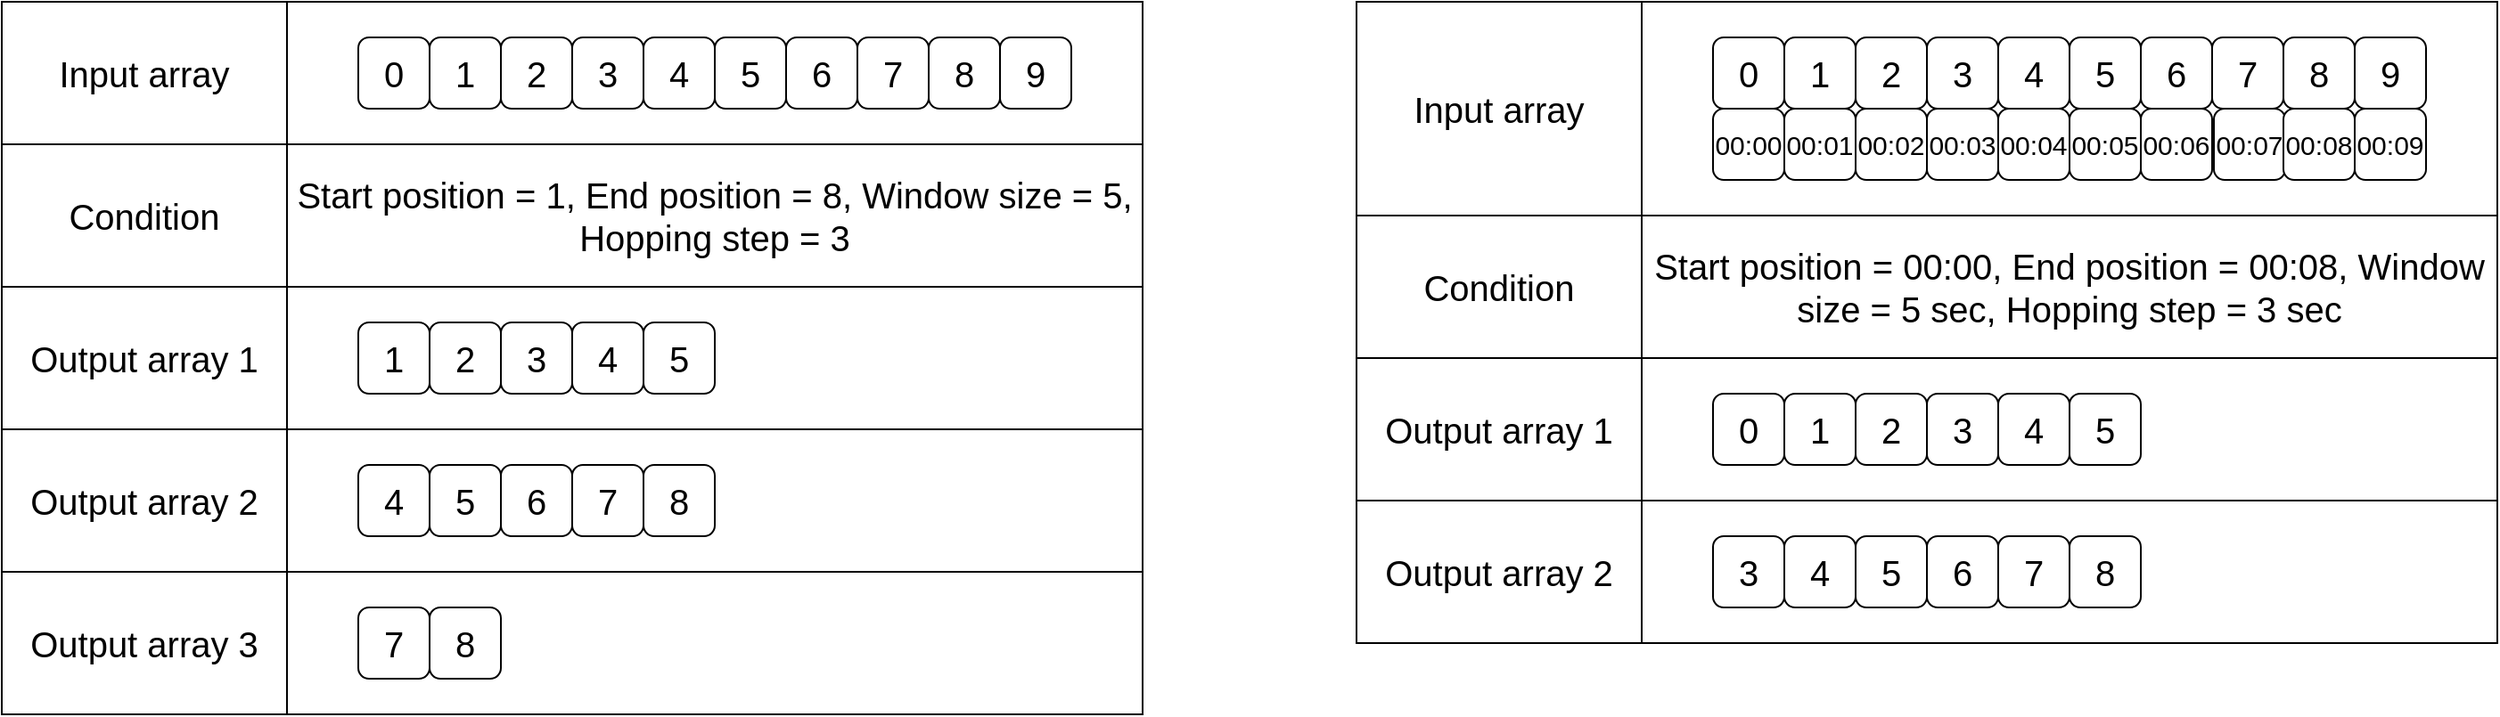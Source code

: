 <mxfile version="20.8.16" type="device"><diagram name="페이지-1" id="_rm8ANEqHIHYv80H7djr"><mxGraphModel dx="2074" dy="1204" grid="1" gridSize="10" guides="1" tooltips="1" connect="1" arrows="1" fold="1" page="1" pageScale="1" pageWidth="827" pageHeight="1169" math="0" shadow="0"><root><mxCell id="0"/><mxCell id="1" parent="0"/><mxCell id="pk_yjKc0Q3Z3-o0NqtuN-40" value="" style="rounded=0;whiteSpace=wrap;html=1;fontSize=20;" vertex="1" parent="1"><mxGeometry x="160" y="320" width="480" height="80" as="geometry"/></mxCell><mxCell id="pk_yjKc0Q3Z3-o0NqtuN-39" value="" style="rounded=0;whiteSpace=wrap;html=1;fontSize=20;" vertex="1" parent="1"><mxGeometry x="160" y="240" width="480" height="80" as="geometry"/></mxCell><mxCell id="pk_yjKc0Q3Z3-o0NqtuN-2" value="Input array" style="rounded=0;whiteSpace=wrap;html=1;fontSize=20;" vertex="1" parent="1"><mxGeometry width="160" height="80" as="geometry"/></mxCell><mxCell id="pk_yjKc0Q3Z3-o0NqtuN-3" value="" style="rounded=0;whiteSpace=wrap;html=1;fontSize=20;" vertex="1" parent="1"><mxGeometry x="160" width="480" height="80" as="geometry"/></mxCell><mxCell id="pk_yjKc0Q3Z3-o0NqtuN-4" value="1" style="rounded=1;whiteSpace=wrap;html=1;fontSize=20;" vertex="1" parent="1"><mxGeometry x="240" y="20" width="40" height="40" as="geometry"/></mxCell><mxCell id="pk_yjKc0Q3Z3-o0NqtuN-5" value="2" style="rounded=1;whiteSpace=wrap;html=1;fontSize=20;" vertex="1" parent="1"><mxGeometry x="280" y="20" width="40" height="40" as="geometry"/></mxCell><mxCell id="pk_yjKc0Q3Z3-o0NqtuN-6" value="3" style="rounded=1;whiteSpace=wrap;html=1;fontSize=20;" vertex="1" parent="1"><mxGeometry x="320" y="20" width="40" height="40" as="geometry"/></mxCell><mxCell id="pk_yjKc0Q3Z3-o0NqtuN-7" value="4" style="rounded=1;whiteSpace=wrap;html=1;fontSize=20;" vertex="1" parent="1"><mxGeometry x="360" y="20" width="40" height="40" as="geometry"/></mxCell><mxCell id="pk_yjKc0Q3Z3-o0NqtuN-8" value="5" style="rounded=1;whiteSpace=wrap;html=1;fontSize=20;" vertex="1" parent="1"><mxGeometry x="400" y="20" width="40" height="40" as="geometry"/></mxCell><mxCell id="pk_yjKc0Q3Z3-o0NqtuN-9" value="6" style="rounded=1;whiteSpace=wrap;html=1;fontSize=20;" vertex="1" parent="1"><mxGeometry x="440" y="20" width="40" height="40" as="geometry"/></mxCell><mxCell id="pk_yjKc0Q3Z3-o0NqtuN-10" value="7" style="rounded=1;whiteSpace=wrap;html=1;fontSize=20;" vertex="1" parent="1"><mxGeometry x="480" y="20" width="40" height="40" as="geometry"/></mxCell><mxCell id="pk_yjKc0Q3Z3-o0NqtuN-11" value="8" style="rounded=1;whiteSpace=wrap;html=1;fontSize=20;" vertex="1" parent="1"><mxGeometry x="520" y="20" width="40" height="40" as="geometry"/></mxCell><mxCell id="pk_yjKc0Q3Z3-o0NqtuN-12" value="9" style="rounded=1;whiteSpace=wrap;html=1;fontSize=20;" vertex="1" parent="1"><mxGeometry x="560" y="20" width="40" height="40" as="geometry"/></mxCell><mxCell id="pk_yjKc0Q3Z3-o0NqtuN-13" value="Condition" style="rounded=0;whiteSpace=wrap;html=1;fontSize=20;" vertex="1" parent="1"><mxGeometry y="80" width="160" height="80" as="geometry"/></mxCell><mxCell id="pk_yjKc0Q3Z3-o0NqtuN-14" value="0" style="rounded=1;whiteSpace=wrap;html=1;fontSize=20;" vertex="1" parent="1"><mxGeometry x="200" y="20" width="40" height="40" as="geometry"/></mxCell><mxCell id="pk_yjKc0Q3Z3-o0NqtuN-15" value="Start position = 1, End position = 8, Window size = 5, Hopping step = 3" style="rounded=0;whiteSpace=wrap;html=1;fontSize=20;" vertex="1" parent="1"><mxGeometry x="160" y="80" width="480" height="80" as="geometry"/></mxCell><mxCell id="pk_yjKc0Q3Z3-o0NqtuN-16" value="Output array 1" style="rounded=0;whiteSpace=wrap;html=1;fontSize=20;" vertex="1" parent="1"><mxGeometry y="160" width="160" height="80" as="geometry"/></mxCell><mxCell id="pk_yjKc0Q3Z3-o0NqtuN-19" value="" style="rounded=0;whiteSpace=wrap;html=1;fontSize=20;" vertex="1" parent="1"><mxGeometry x="160" y="160" width="480" height="80" as="geometry"/></mxCell><mxCell id="pk_yjKc0Q3Z3-o0NqtuN-20" value="1" style="rounded=1;whiteSpace=wrap;html=1;fontSize=20;" vertex="1" parent="1"><mxGeometry x="200" y="180" width="40" height="40" as="geometry"/></mxCell><mxCell id="pk_yjKc0Q3Z3-o0NqtuN-21" value="2" style="rounded=1;whiteSpace=wrap;html=1;fontSize=20;" vertex="1" parent="1"><mxGeometry x="240" y="180" width="40" height="40" as="geometry"/></mxCell><mxCell id="pk_yjKc0Q3Z3-o0NqtuN-22" value="3" style="rounded=1;whiteSpace=wrap;html=1;fontSize=20;" vertex="1" parent="1"><mxGeometry x="280" y="180" width="40" height="40" as="geometry"/></mxCell><mxCell id="pk_yjKc0Q3Z3-o0NqtuN-23" value="4" style="rounded=1;whiteSpace=wrap;html=1;fontSize=20;" vertex="1" parent="1"><mxGeometry x="320" y="180" width="40" height="40" as="geometry"/></mxCell><mxCell id="pk_yjKc0Q3Z3-o0NqtuN-24" value="5" style="rounded=1;whiteSpace=wrap;html=1;fontSize=20;" vertex="1" parent="1"><mxGeometry x="360" y="180" width="40" height="40" as="geometry"/></mxCell><mxCell id="pk_yjKc0Q3Z3-o0NqtuN-30" value="4" style="rounded=1;whiteSpace=wrap;html=1;fontSize=20;" vertex="1" parent="1"><mxGeometry x="200" y="260" width="40" height="40" as="geometry"/></mxCell><mxCell id="pk_yjKc0Q3Z3-o0NqtuN-31" value="5" style="rounded=1;whiteSpace=wrap;html=1;fontSize=20;" vertex="1" parent="1"><mxGeometry x="240" y="260" width="40" height="40" as="geometry"/></mxCell><mxCell id="pk_yjKc0Q3Z3-o0NqtuN-32" value="6" style="rounded=1;whiteSpace=wrap;html=1;fontSize=20;" vertex="1" parent="1"><mxGeometry x="280" y="260" width="40" height="40" as="geometry"/></mxCell><mxCell id="pk_yjKc0Q3Z3-o0NqtuN-33" value="7" style="rounded=1;whiteSpace=wrap;html=1;fontSize=20;" vertex="1" parent="1"><mxGeometry x="320" y="260" width="40" height="40" as="geometry"/></mxCell><mxCell id="pk_yjKc0Q3Z3-o0NqtuN-34" value="8" style="rounded=1;whiteSpace=wrap;html=1;fontSize=20;" vertex="1" parent="1"><mxGeometry x="360" y="260" width="40" height="40" as="geometry"/></mxCell><mxCell id="pk_yjKc0Q3Z3-o0NqtuN-35" value="7" style="rounded=1;whiteSpace=wrap;html=1;fontSize=20;" vertex="1" parent="1"><mxGeometry x="200" y="340" width="40" height="40" as="geometry"/></mxCell><mxCell id="pk_yjKc0Q3Z3-o0NqtuN-36" value="8" style="rounded=1;whiteSpace=wrap;html=1;fontSize=20;" vertex="1" parent="1"><mxGeometry x="240" y="340" width="40" height="40" as="geometry"/></mxCell><mxCell id="pk_yjKc0Q3Z3-o0NqtuN-37" value="Output array 2" style="rounded=0;whiteSpace=wrap;html=1;fontSize=20;" vertex="1" parent="1"><mxGeometry y="240" width="160" height="80" as="geometry"/></mxCell><mxCell id="pk_yjKc0Q3Z3-o0NqtuN-38" value="Output array 3" style="rounded=0;whiteSpace=wrap;html=1;fontSize=20;" vertex="1" parent="1"><mxGeometry y="320" width="160" height="80" as="geometry"/></mxCell><mxCell id="pk_yjKc0Q3Z3-o0NqtuN-42" value="" style="rounded=0;whiteSpace=wrap;html=1;fontSize=20;" vertex="1" parent="1"><mxGeometry x="920" y="280" width="480" height="80" as="geometry"/></mxCell><mxCell id="pk_yjKc0Q3Z3-o0NqtuN-43" value="Input array" style="rounded=0;whiteSpace=wrap;html=1;fontSize=20;" vertex="1" parent="1"><mxGeometry x="760" width="160" height="120" as="geometry"/></mxCell><mxCell id="pk_yjKc0Q3Z3-o0NqtuN-44" value="" style="rounded=0;whiteSpace=wrap;html=1;fontSize=20;" vertex="1" parent="1"><mxGeometry x="920" width="480" height="120" as="geometry"/></mxCell><mxCell id="pk_yjKc0Q3Z3-o0NqtuN-45" value="1" style="rounded=1;whiteSpace=wrap;html=1;fontSize=20;" vertex="1" parent="1"><mxGeometry x="1000" y="20" width="40" height="40" as="geometry"/></mxCell><mxCell id="pk_yjKc0Q3Z3-o0NqtuN-46" value="2" style="rounded=1;whiteSpace=wrap;html=1;fontSize=20;" vertex="1" parent="1"><mxGeometry x="1040" y="20" width="40" height="40" as="geometry"/></mxCell><mxCell id="pk_yjKc0Q3Z3-o0NqtuN-47" value="3" style="rounded=1;whiteSpace=wrap;html=1;fontSize=20;" vertex="1" parent="1"><mxGeometry x="1080" y="20" width="40" height="40" as="geometry"/></mxCell><mxCell id="pk_yjKc0Q3Z3-o0NqtuN-48" value="4" style="rounded=1;whiteSpace=wrap;html=1;fontSize=20;" vertex="1" parent="1"><mxGeometry x="1120" y="20" width="40" height="40" as="geometry"/></mxCell><mxCell id="pk_yjKc0Q3Z3-o0NqtuN-49" value="5" style="rounded=1;whiteSpace=wrap;html=1;fontSize=20;" vertex="1" parent="1"><mxGeometry x="1160" y="20" width="40" height="40" as="geometry"/></mxCell><mxCell id="pk_yjKc0Q3Z3-o0NqtuN-50" value="6" style="rounded=1;whiteSpace=wrap;html=1;fontSize=20;" vertex="1" parent="1"><mxGeometry x="1200" y="20" width="40" height="40" as="geometry"/></mxCell><mxCell id="pk_yjKc0Q3Z3-o0NqtuN-51" value="7" style="rounded=1;whiteSpace=wrap;html=1;fontSize=20;" vertex="1" parent="1"><mxGeometry x="1240" y="20" width="40" height="40" as="geometry"/></mxCell><mxCell id="pk_yjKc0Q3Z3-o0NqtuN-52" value="8" style="rounded=1;whiteSpace=wrap;html=1;fontSize=20;" vertex="1" parent="1"><mxGeometry x="1280" y="20" width="40" height="40" as="geometry"/></mxCell><mxCell id="pk_yjKc0Q3Z3-o0NqtuN-53" value="9" style="rounded=1;whiteSpace=wrap;html=1;fontSize=20;" vertex="1" parent="1"><mxGeometry x="1320" y="20" width="40" height="40" as="geometry"/></mxCell><mxCell id="pk_yjKc0Q3Z3-o0NqtuN-54" value="Condition" style="rounded=0;whiteSpace=wrap;html=1;fontSize=20;" vertex="1" parent="1"><mxGeometry x="760" y="120" width="160" height="80" as="geometry"/></mxCell><mxCell id="pk_yjKc0Q3Z3-o0NqtuN-55" value="0" style="rounded=1;whiteSpace=wrap;html=1;fontSize=20;" vertex="1" parent="1"><mxGeometry x="960" y="20" width="40" height="40" as="geometry"/></mxCell><mxCell id="pk_yjKc0Q3Z3-o0NqtuN-56" value="Start position = 00:00, End position = 00:08, Window size = 5 sec, Hopping step = 3 sec" style="rounded=0;whiteSpace=wrap;html=1;fontSize=20;" vertex="1" parent="1"><mxGeometry x="920" y="120" width="480" height="80" as="geometry"/></mxCell><mxCell id="pk_yjKc0Q3Z3-o0NqtuN-57" value="Output array 1" style="rounded=0;whiteSpace=wrap;html=1;fontSize=20;" vertex="1" parent="1"><mxGeometry x="760" y="200" width="160" height="80" as="geometry"/></mxCell><mxCell id="pk_yjKc0Q3Z3-o0NqtuN-58" value="" style="rounded=0;whiteSpace=wrap;html=1;fontSize=20;" vertex="1" parent="1"><mxGeometry x="920" y="200" width="480" height="80" as="geometry"/></mxCell><mxCell id="pk_yjKc0Q3Z3-o0NqtuN-59" value="1" style="rounded=1;whiteSpace=wrap;html=1;fontSize=20;" vertex="1" parent="1"><mxGeometry x="1000" y="220" width="40" height="40" as="geometry"/></mxCell><mxCell id="pk_yjKc0Q3Z3-o0NqtuN-60" value="2" style="rounded=1;whiteSpace=wrap;html=1;fontSize=20;" vertex="1" parent="1"><mxGeometry x="1040" y="220" width="40" height="40" as="geometry"/></mxCell><mxCell id="pk_yjKc0Q3Z3-o0NqtuN-61" value="3" style="rounded=1;whiteSpace=wrap;html=1;fontSize=20;" vertex="1" parent="1"><mxGeometry x="1080" y="220" width="40" height="40" as="geometry"/></mxCell><mxCell id="pk_yjKc0Q3Z3-o0NqtuN-62" value="4" style="rounded=1;whiteSpace=wrap;html=1;fontSize=20;" vertex="1" parent="1"><mxGeometry x="1120" y="220" width="40" height="40" as="geometry"/></mxCell><mxCell id="pk_yjKc0Q3Z3-o0NqtuN-63" value="5" style="rounded=1;whiteSpace=wrap;html=1;fontSize=20;" vertex="1" parent="1"><mxGeometry x="1160" y="220" width="40" height="40" as="geometry"/></mxCell><mxCell id="pk_yjKc0Q3Z3-o0NqtuN-64" value="4" style="rounded=1;whiteSpace=wrap;html=1;fontSize=20;" vertex="1" parent="1"><mxGeometry x="1000" y="300" width="40" height="40" as="geometry"/></mxCell><mxCell id="pk_yjKc0Q3Z3-o0NqtuN-65" value="5" style="rounded=1;whiteSpace=wrap;html=1;fontSize=20;" vertex="1" parent="1"><mxGeometry x="1040" y="300" width="40" height="40" as="geometry"/></mxCell><mxCell id="pk_yjKc0Q3Z3-o0NqtuN-66" value="6" style="rounded=1;whiteSpace=wrap;html=1;fontSize=20;" vertex="1" parent="1"><mxGeometry x="1080" y="300" width="40" height="40" as="geometry"/></mxCell><mxCell id="pk_yjKc0Q3Z3-o0NqtuN-67" value="7" style="rounded=1;whiteSpace=wrap;html=1;fontSize=20;" vertex="1" parent="1"><mxGeometry x="1120" y="300" width="40" height="40" as="geometry"/></mxCell><mxCell id="pk_yjKc0Q3Z3-o0NqtuN-68" value="8" style="rounded=1;whiteSpace=wrap;html=1;fontSize=20;" vertex="1" parent="1"><mxGeometry x="1160" y="300" width="40" height="40" as="geometry"/></mxCell><mxCell id="pk_yjKc0Q3Z3-o0NqtuN-71" value="Output array 2" style="rounded=0;whiteSpace=wrap;html=1;fontSize=20;" vertex="1" parent="1"><mxGeometry x="760" y="280" width="160" height="80" as="geometry"/></mxCell><mxCell id="pk_yjKc0Q3Z3-o0NqtuN-73" value="00:00" style="rounded=1;whiteSpace=wrap;html=1;fontSize=15;" vertex="1" parent="1"><mxGeometry x="960" y="60" width="40" height="40" as="geometry"/></mxCell><mxCell id="pk_yjKc0Q3Z3-o0NqtuN-74" value="00:01" style="rounded=1;whiteSpace=wrap;html=1;fontSize=15;" vertex="1" parent="1"><mxGeometry x="1000" y="60" width="40" height="40" as="geometry"/></mxCell><mxCell id="pk_yjKc0Q3Z3-o0NqtuN-75" value="00:02" style="rounded=1;whiteSpace=wrap;html=1;fontSize=15;" vertex="1" parent="1"><mxGeometry x="1040" y="60" width="40" height="40" as="geometry"/></mxCell><mxCell id="pk_yjKc0Q3Z3-o0NqtuN-76" value="00:03" style="rounded=1;whiteSpace=wrap;html=1;fontSize=15;" vertex="1" parent="1"><mxGeometry x="1080" y="60" width="40" height="40" as="geometry"/></mxCell><mxCell id="pk_yjKc0Q3Z3-o0NqtuN-77" value="00:04" style="rounded=1;whiteSpace=wrap;html=1;fontSize=15;" vertex="1" parent="1"><mxGeometry x="1120" y="60" width="40" height="40" as="geometry"/></mxCell><mxCell id="pk_yjKc0Q3Z3-o0NqtuN-78" value="00:05" style="rounded=1;whiteSpace=wrap;html=1;fontSize=15;" vertex="1" parent="1"><mxGeometry x="1160" y="60" width="40" height="40" as="geometry"/></mxCell><mxCell id="pk_yjKc0Q3Z3-o0NqtuN-79" value="00:06" style="rounded=1;whiteSpace=wrap;html=1;fontSize=15;" vertex="1" parent="1"><mxGeometry x="1200" y="60" width="40" height="40" as="geometry"/></mxCell><mxCell id="pk_yjKc0Q3Z3-o0NqtuN-80" value="00:07" style="rounded=1;whiteSpace=wrap;html=1;fontSize=15;" vertex="1" parent="1"><mxGeometry x="1241" y="60" width="40" height="40" as="geometry"/></mxCell><mxCell id="pk_yjKc0Q3Z3-o0NqtuN-81" value="00:08" style="rounded=1;whiteSpace=wrap;html=1;fontSize=15;" vertex="1" parent="1"><mxGeometry x="1280" y="60" width="40" height="40" as="geometry"/></mxCell><mxCell id="pk_yjKc0Q3Z3-o0NqtuN-82" value="00:09" style="rounded=1;whiteSpace=wrap;html=1;fontSize=15;" vertex="1" parent="1"><mxGeometry x="1320" y="60" width="40" height="40" as="geometry"/></mxCell><mxCell id="pk_yjKc0Q3Z3-o0NqtuN-83" value="0" style="rounded=1;whiteSpace=wrap;html=1;fontSize=20;" vertex="1" parent="1"><mxGeometry x="960" y="220" width="40" height="40" as="geometry"/></mxCell><mxCell id="pk_yjKc0Q3Z3-o0NqtuN-84" value="3" style="rounded=1;whiteSpace=wrap;html=1;fontSize=20;" vertex="1" parent="1"><mxGeometry x="960" y="300" width="40" height="40" as="geometry"/></mxCell></root></mxGraphModel></diagram></mxfile>